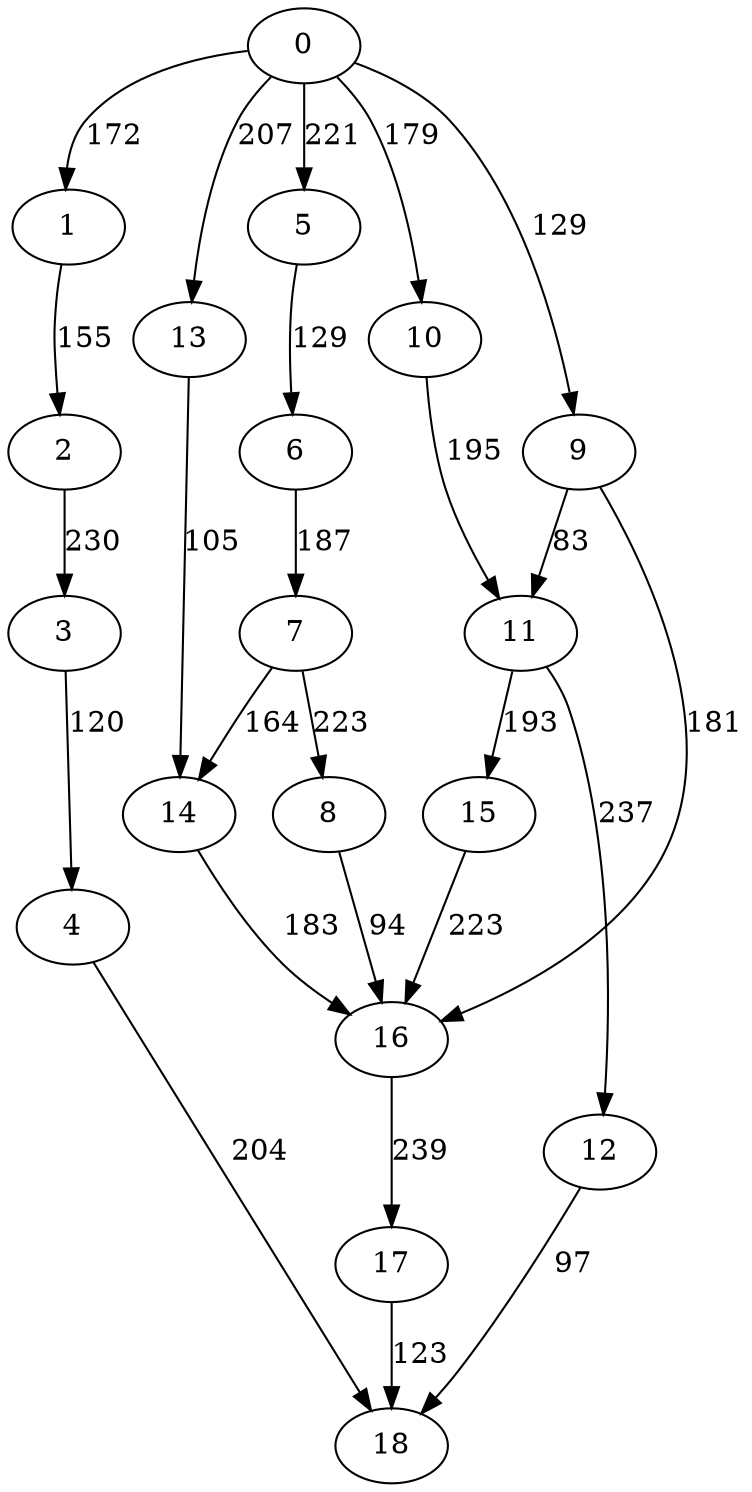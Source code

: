 digraph t20p6r7_18 {
0 -> 1 [ label = 172 ];
0 -> 5 [ label = 221 ];
0 -> 9 [ label = 129 ];
0 -> 10 [ label = 179 ];
0 -> 13 [ label = 207 ];
1 -> 2 [ label = 155 ];
2 -> 3 [ label = 230 ];
3 -> 4 [ label = 120 ];
4 -> 18 [ label = 204 ];
5 -> 6 [ label = 129 ];
6 -> 7 [ label = 187 ];
7 -> 8 [ label = 223 ];
7 -> 14 [ label = 164 ];
8 -> 16 [ label = 94 ];
9 -> 11 [ label = 83 ];
9 -> 16 [ label = 181 ];
10 -> 11 [ label = 195 ];
11 -> 12 [ label = 237 ];
11 -> 15 [ label = 193 ];
12 -> 18 [ label = 97 ];
13 -> 14 [ label = 105 ];
14 -> 16 [ label = 183 ];
15 -> 16 [ label = 223 ];
16 -> 17 [ label = 239 ];
17 -> 18 [ label = 123 ];
 }

